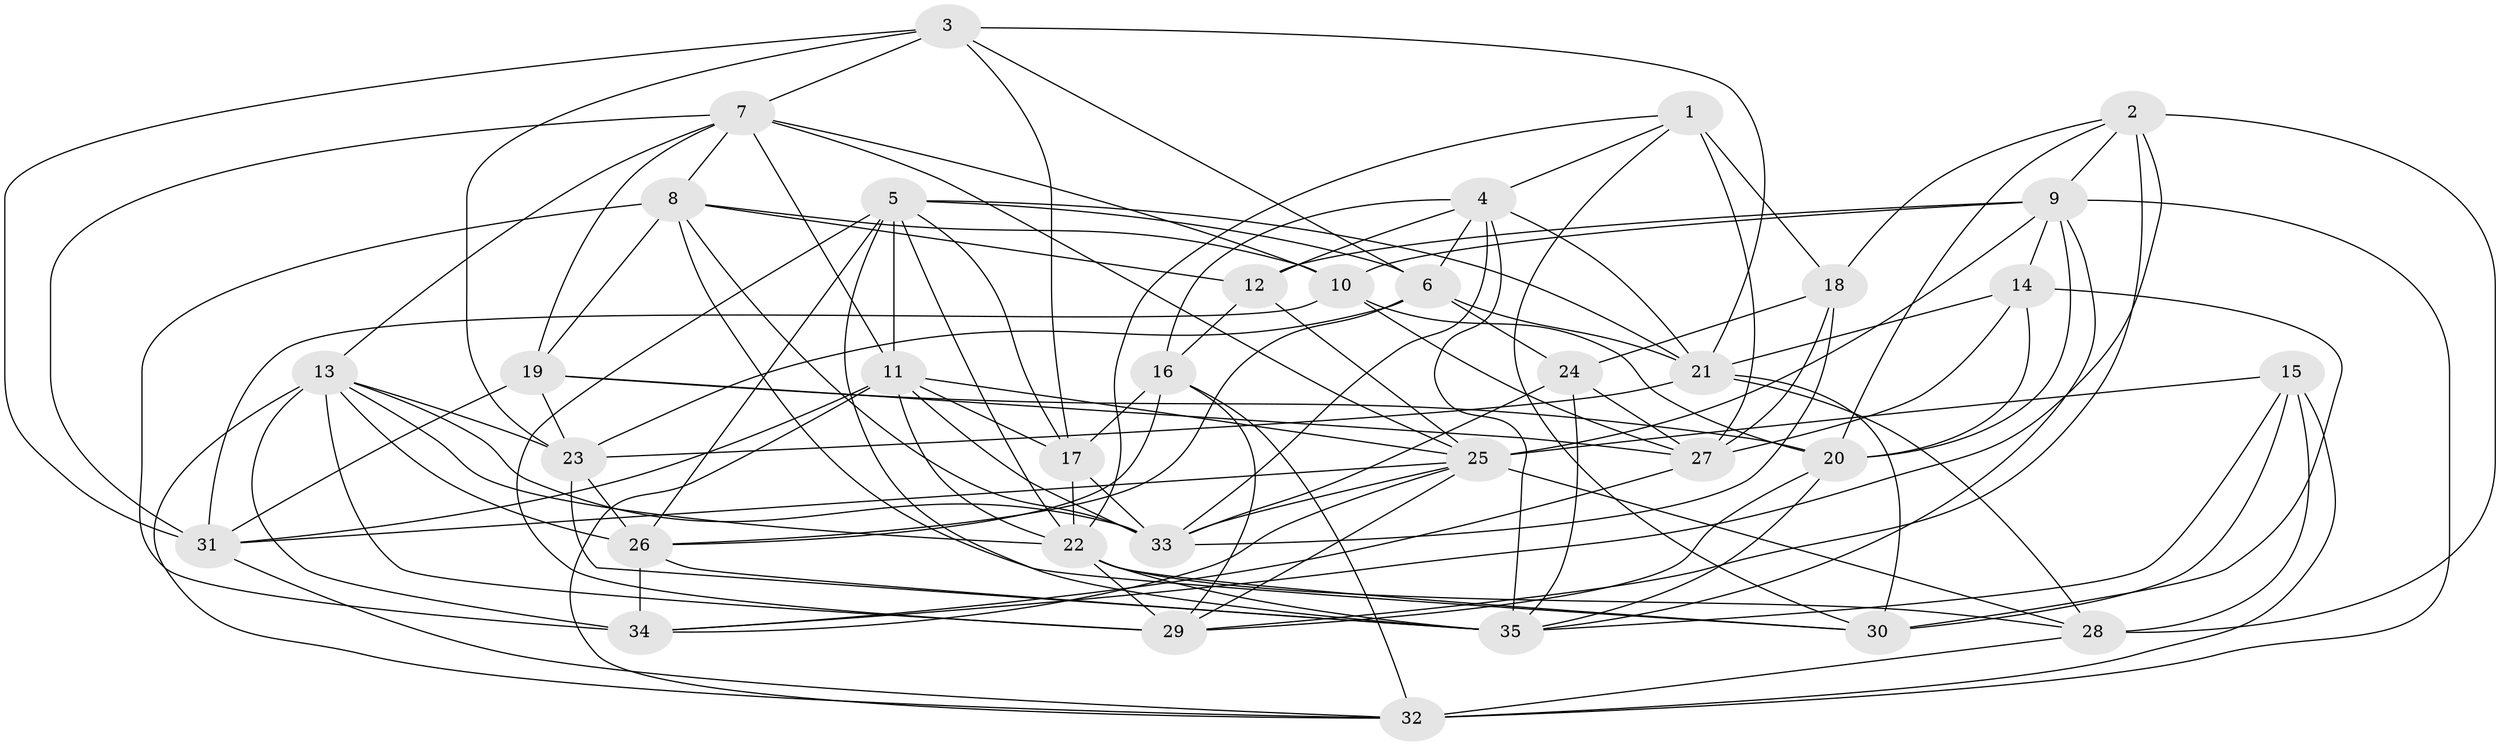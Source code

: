// original degree distribution, {4: 1.0}
// Generated by graph-tools (version 1.1) at 2025/38/03/04/25 23:38:14]
// undirected, 35 vertices, 119 edges
graph export_dot {
  node [color=gray90,style=filled];
  1;
  2;
  3;
  4;
  5;
  6;
  7;
  8;
  9;
  10;
  11;
  12;
  13;
  14;
  15;
  16;
  17;
  18;
  19;
  20;
  21;
  22;
  23;
  24;
  25;
  26;
  27;
  28;
  29;
  30;
  31;
  32;
  33;
  34;
  35;
  1 -- 4 [weight=1.0];
  1 -- 18 [weight=2.0];
  1 -- 22 [weight=1.0];
  1 -- 27 [weight=1.0];
  1 -- 30 [weight=1.0];
  2 -- 9 [weight=1.0];
  2 -- 18 [weight=1.0];
  2 -- 20 [weight=1.0];
  2 -- 28 [weight=1.0];
  2 -- 29 [weight=1.0];
  2 -- 34 [weight=1.0];
  3 -- 6 [weight=1.0];
  3 -- 7 [weight=1.0];
  3 -- 17 [weight=1.0];
  3 -- 21 [weight=1.0];
  3 -- 23 [weight=1.0];
  3 -- 31 [weight=1.0];
  4 -- 6 [weight=1.0];
  4 -- 12 [weight=2.0];
  4 -- 16 [weight=1.0];
  4 -- 21 [weight=1.0];
  4 -- 33 [weight=1.0];
  4 -- 35 [weight=1.0];
  5 -- 6 [weight=1.0];
  5 -- 11 [weight=1.0];
  5 -- 17 [weight=1.0];
  5 -- 21 [weight=1.0];
  5 -- 22 [weight=2.0];
  5 -- 26 [weight=1.0];
  5 -- 29 [weight=2.0];
  5 -- 35 [weight=1.0];
  6 -- 21 [weight=1.0];
  6 -- 23 [weight=1.0];
  6 -- 24 [weight=2.0];
  6 -- 26 [weight=1.0];
  7 -- 8 [weight=1.0];
  7 -- 10 [weight=1.0];
  7 -- 11 [weight=1.0];
  7 -- 13 [weight=1.0];
  7 -- 19 [weight=1.0];
  7 -- 25 [weight=1.0];
  7 -- 31 [weight=1.0];
  8 -- 10 [weight=2.0];
  8 -- 12 [weight=1.0];
  8 -- 19 [weight=1.0];
  8 -- 30 [weight=3.0];
  8 -- 33 [weight=1.0];
  8 -- 34 [weight=1.0];
  9 -- 10 [weight=1.0];
  9 -- 12 [weight=1.0];
  9 -- 14 [weight=1.0];
  9 -- 20 [weight=1.0];
  9 -- 25 [weight=1.0];
  9 -- 32 [weight=1.0];
  9 -- 35 [weight=1.0];
  10 -- 20 [weight=2.0];
  10 -- 27 [weight=1.0];
  10 -- 31 [weight=1.0];
  11 -- 17 [weight=1.0];
  11 -- 22 [weight=1.0];
  11 -- 25 [weight=1.0];
  11 -- 31 [weight=1.0];
  11 -- 32 [weight=1.0];
  11 -- 33 [weight=1.0];
  12 -- 16 [weight=1.0];
  12 -- 25 [weight=1.0];
  13 -- 22 [weight=1.0];
  13 -- 23 [weight=1.0];
  13 -- 26 [weight=1.0];
  13 -- 29 [weight=1.0];
  13 -- 32 [weight=1.0];
  13 -- 33 [weight=1.0];
  13 -- 34 [weight=1.0];
  14 -- 20 [weight=1.0];
  14 -- 21 [weight=1.0];
  14 -- 27 [weight=1.0];
  14 -- 30 [weight=2.0];
  15 -- 25 [weight=1.0];
  15 -- 28 [weight=1.0];
  15 -- 30 [weight=2.0];
  15 -- 32 [weight=1.0];
  15 -- 35 [weight=1.0];
  16 -- 17 [weight=1.0];
  16 -- 26 [weight=2.0];
  16 -- 29 [weight=1.0];
  16 -- 32 [weight=2.0];
  17 -- 22 [weight=1.0];
  17 -- 33 [weight=1.0];
  18 -- 24 [weight=2.0];
  18 -- 27 [weight=2.0];
  18 -- 33 [weight=1.0];
  19 -- 20 [weight=1.0];
  19 -- 23 [weight=1.0];
  19 -- 27 [weight=2.0];
  19 -- 31 [weight=2.0];
  20 -- 29 [weight=1.0];
  20 -- 35 [weight=1.0];
  21 -- 23 [weight=1.0];
  21 -- 28 [weight=1.0];
  21 -- 30 [weight=1.0];
  22 -- 28 [weight=1.0];
  22 -- 29 [weight=1.0];
  22 -- 30 [weight=1.0];
  22 -- 35 [weight=1.0];
  23 -- 26 [weight=1.0];
  23 -- 35 [weight=2.0];
  24 -- 27 [weight=2.0];
  24 -- 33 [weight=1.0];
  24 -- 35 [weight=1.0];
  25 -- 28 [weight=1.0];
  25 -- 29 [weight=1.0];
  25 -- 31 [weight=1.0];
  25 -- 33 [weight=1.0];
  25 -- 34 [weight=1.0];
  26 -- 34 [weight=3.0];
  26 -- 35 [weight=1.0];
  27 -- 34 [weight=1.0];
  28 -- 32 [weight=1.0];
  31 -- 32 [weight=1.0];
}
